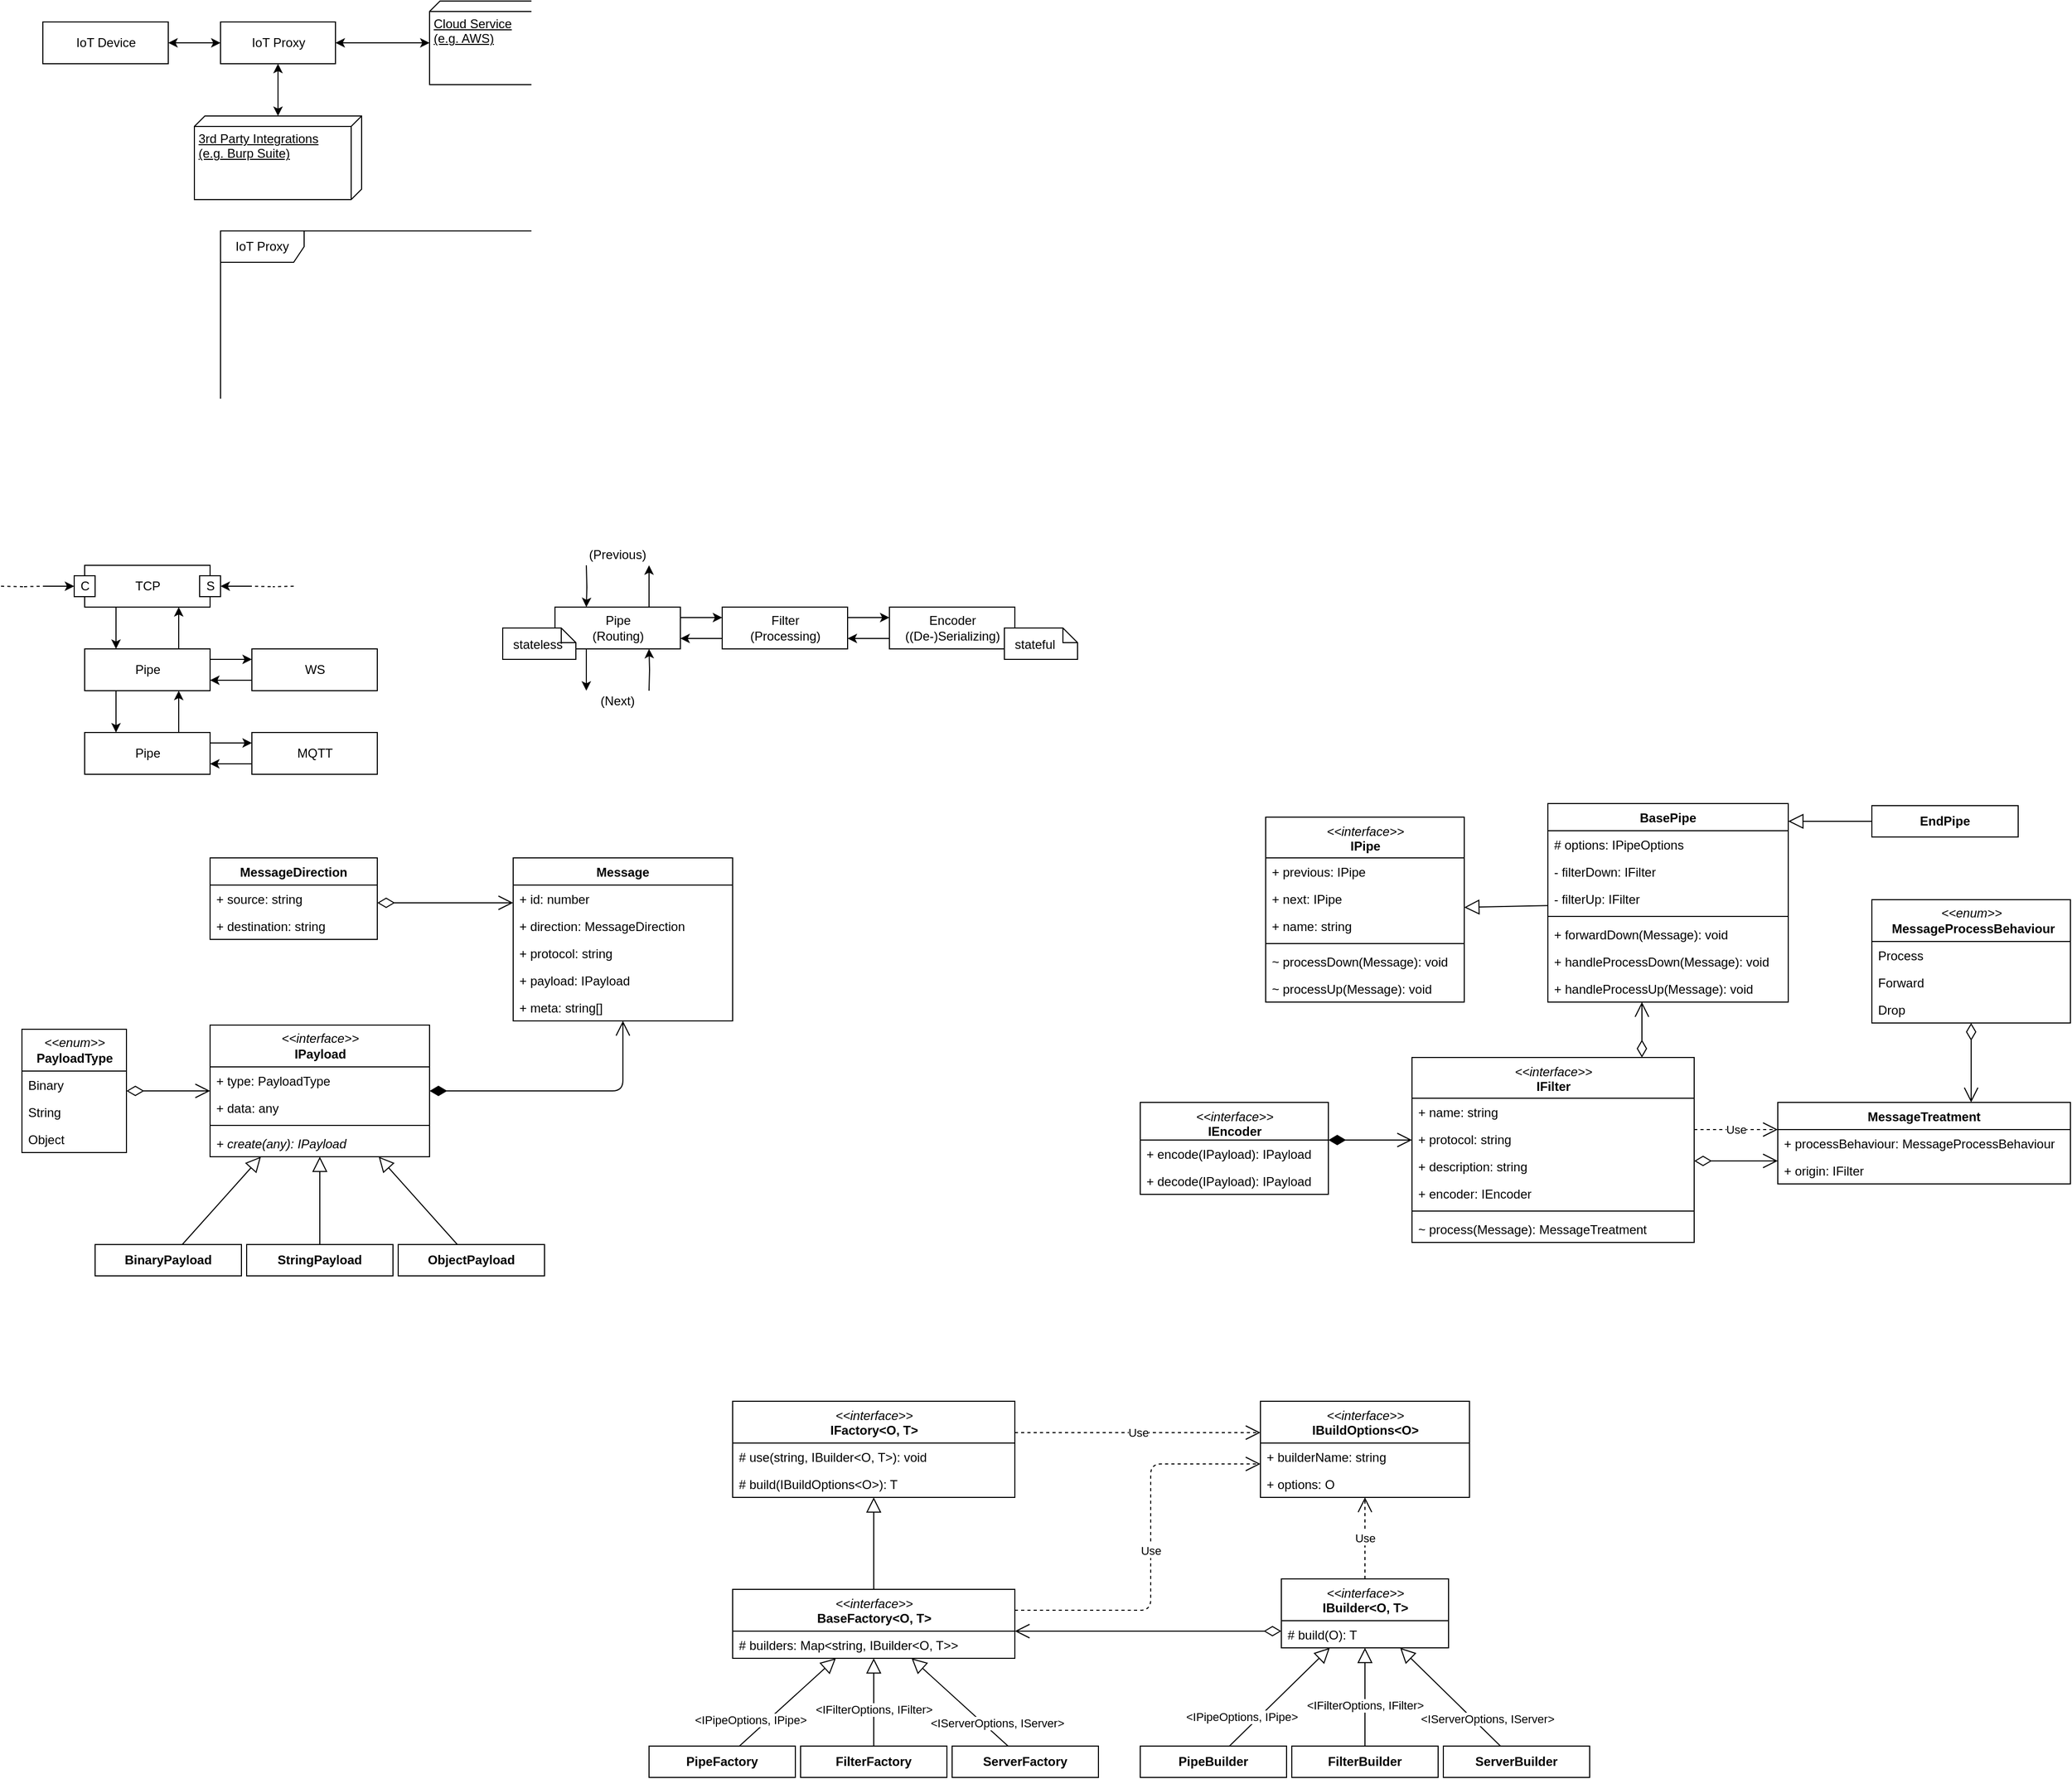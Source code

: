 <mxfile version="14.5.1" type="device"><diagram name="Page-1" id="e7e014a7-5840-1c2e-5031-d8a46d1fe8dd"><mxGraphModel dx="1384" dy="956" grid="1" gridSize="10" guides="1" tooltips="1" connect="1" arrows="1" fold="1" page="1" pageScale="1" pageWidth="1169" pageHeight="826" background="#ffffff" math="0" shadow="0"><root><mxCell id="0"/><mxCell id="1" parent="0"/><mxCell id="iKlDt2fpIuwEE6-8J945-50" style="edgeStyle=orthogonalEdgeStyle;rounded=0;orthogonalLoop=1;jettySize=auto;html=1;startArrow=classic;startFill=1;" parent="1" source="iKlDt2fpIuwEE6-8J945-46" target="MWTmTmemKWHhDhyooU7f-3" edge="1"><mxGeometry relative="1" as="geometry"><mxPoint x="320" y="140" as="targetPoint"/></mxGeometry></mxCell><mxCell id="iKlDt2fpIuwEE6-8J945-46" value="IoT Device" style="html=1;" parent="1" vertex="1"><mxGeometry x="190" y="120" width="120" height="40" as="geometry"/></mxCell><mxCell id="iKlDt2fpIuwEE6-8J945-71" style="edgeStyle=orthogonalEdgeStyle;rounded=0;orthogonalLoop=1;jettySize=auto;html=1;exitX=1;exitY=0.25;exitDx=0;exitDy=0;entryX=0;entryY=0.25;entryDx=0;entryDy=0;" parent="1" source="iKlDt2fpIuwEE6-8J945-68" target="iKlDt2fpIuwEE6-8J945-69" edge="1"><mxGeometry relative="1" as="geometry"/></mxCell><mxCell id="iKlDt2fpIuwEE6-8J945-78" style="edgeStyle=orthogonalEdgeStyle;rounded=0;orthogonalLoop=1;jettySize=auto;html=1;exitX=0.75;exitY=0;exitDx=0;exitDy=0;entryX=0.75;entryY=1;entryDx=0;entryDy=0;" parent="1" source="iKlDt2fpIuwEE6-8J945-68" target="iKlDt2fpIuwEE6-8J945-74" edge="1"><mxGeometry relative="1" as="geometry"/></mxCell><mxCell id="iKlDt2fpIuwEE6-8J945-68" value="Pipe" style="html=1;" parent="1" vertex="1"><mxGeometry x="230" y="800" width="120" height="40" as="geometry"/></mxCell><mxCell id="iKlDt2fpIuwEE6-8J945-72" style="edgeStyle=orthogonalEdgeStyle;rounded=0;orthogonalLoop=1;jettySize=auto;html=1;exitX=0;exitY=0.75;exitDx=0;exitDy=0;entryX=1;entryY=0.75;entryDx=0;entryDy=0;" parent="1" source="iKlDt2fpIuwEE6-8J945-69" target="iKlDt2fpIuwEE6-8J945-68" edge="1"><mxGeometry relative="1" as="geometry"/></mxCell><mxCell id="iKlDt2fpIuwEE6-8J945-69" value="MQTT" style="html=1;" parent="1" vertex="1"><mxGeometry x="390" y="800" width="120" height="40" as="geometry"/></mxCell><mxCell id="iKlDt2fpIuwEE6-8J945-77" style="edgeStyle=orthogonalEdgeStyle;rounded=0;orthogonalLoop=1;jettySize=auto;html=1;exitX=0.25;exitY=1;exitDx=0;exitDy=0;entryX=0.25;entryY=0;entryDx=0;entryDy=0;" parent="1" source="iKlDt2fpIuwEE6-8J945-74" target="iKlDt2fpIuwEE6-8J945-68" edge="1"><mxGeometry relative="1" as="geometry"/></mxCell><mxCell id="iKlDt2fpIuwEE6-8J945-97" style="edgeStyle=orthogonalEdgeStyle;rounded=0;orthogonalLoop=1;jettySize=auto;html=1;exitX=0.75;exitY=0;exitDx=0;exitDy=0;entryX=0.75;entryY=1;entryDx=0;entryDy=0;" parent="1" source="iKlDt2fpIuwEE6-8J945-74" target="iKlDt2fpIuwEE6-8J945-76" edge="1"><mxGeometry relative="1" as="geometry"/></mxCell><mxCell id="iKlDt2fpIuwEE6-8J945-101" style="edgeStyle=orthogonalEdgeStyle;rounded=0;orthogonalLoop=1;jettySize=auto;html=1;exitX=1;exitY=0.25;exitDx=0;exitDy=0;entryX=0;entryY=0.25;entryDx=0;entryDy=0;" parent="1" source="iKlDt2fpIuwEE6-8J945-74" target="iKlDt2fpIuwEE6-8J945-100" edge="1"><mxGeometry relative="1" as="geometry"/></mxCell><mxCell id="iKlDt2fpIuwEE6-8J945-74" value="Pipe" style="html=1;" parent="1" vertex="1"><mxGeometry x="230" y="720" width="120" height="40" as="geometry"/></mxCell><mxCell id="iKlDt2fpIuwEE6-8J945-96" style="edgeStyle=orthogonalEdgeStyle;rounded=0;orthogonalLoop=1;jettySize=auto;html=1;exitX=0.25;exitY=1;exitDx=0;exitDy=0;entryX=0.25;entryY=0;entryDx=0;entryDy=0;" parent="1" source="iKlDt2fpIuwEE6-8J945-76" target="iKlDt2fpIuwEE6-8J945-74" edge="1"><mxGeometry relative="1" as="geometry"/></mxCell><mxCell id="iKlDt2fpIuwEE6-8J945-76" value="TCP" style="html=1;" parent="1" vertex="1"><mxGeometry x="230" y="640" width="120" height="40" as="geometry"/></mxCell><mxCell id="iKlDt2fpIuwEE6-8J945-82" style="edgeStyle=orthogonalEdgeStyle;rounded=0;orthogonalLoop=1;jettySize=auto;html=1;exitX=0.75;exitY=0;exitDx=0;exitDy=0;entryX=0.75;entryY=1;entryDx=0;entryDy=0;" parent="1" source="iKlDt2fpIuwEE6-8J945-83" edge="1"><mxGeometry relative="1" as="geometry"><mxPoint x="770" y="640" as="targetPoint"/></mxGeometry></mxCell><mxCell id="iKlDt2fpIuwEE6-8J945-83" value="Pipe&lt;br&gt;(Routing)" style="html=1;" parent="1" vertex="1"><mxGeometry x="680" y="680" width="120" height="40" as="geometry"/></mxCell><mxCell id="iKlDt2fpIuwEE6-8J945-84" style="edgeStyle=orthogonalEdgeStyle;rounded=0;orthogonalLoop=1;jettySize=auto;html=1;entryX=0.25;entryY=0;entryDx=0;entryDy=0;" parent="1" target="iKlDt2fpIuwEE6-8J945-83" edge="1"><mxGeometry relative="1" as="geometry"><mxPoint x="710" y="640" as="sourcePoint"/></mxGeometry></mxCell><mxCell id="iKlDt2fpIuwEE6-8J945-86" value="(Previous)" style="text;html=1;strokeColor=none;fillColor=none;align=center;verticalAlign=middle;whiteSpace=wrap;rounded=0;" parent="1" vertex="1"><mxGeometry x="720" y="620" width="40" height="20" as="geometry"/></mxCell><mxCell id="iKlDt2fpIuwEE6-8J945-87" style="edgeStyle=orthogonalEdgeStyle;rounded=0;orthogonalLoop=1;jettySize=auto;html=1;exitX=0.25;exitY=1;exitDx=0;exitDy=0;" parent="1" source="iKlDt2fpIuwEE6-8J945-83" edge="1"><mxGeometry relative="1" as="geometry"><mxPoint x="720" y="650" as="sourcePoint"/><mxPoint x="710" y="760" as="targetPoint"/></mxGeometry></mxCell><mxCell id="iKlDt2fpIuwEE6-8J945-88" style="edgeStyle=orthogonalEdgeStyle;rounded=0;orthogonalLoop=1;jettySize=auto;html=1;entryX=0.75;entryY=1;entryDx=0;entryDy=0;" parent="1" target="iKlDt2fpIuwEE6-8J945-83" edge="1"><mxGeometry relative="1" as="geometry"><mxPoint x="770" y="760" as="sourcePoint"/><mxPoint x="780" y="650" as="targetPoint"/></mxGeometry></mxCell><mxCell id="iKlDt2fpIuwEE6-8J945-89" value="(Next)" style="text;html=1;strokeColor=none;fillColor=none;align=center;verticalAlign=middle;whiteSpace=wrap;rounded=0;" parent="1" vertex="1"><mxGeometry x="720" y="760" width="40" height="20" as="geometry"/></mxCell><mxCell id="iKlDt2fpIuwEE6-8J945-93" style="edgeStyle=orthogonalEdgeStyle;rounded=0;orthogonalLoop=1;jettySize=auto;html=1;exitX=1;exitY=0.25;exitDx=0;exitDy=0;entryX=0;entryY=0.25;entryDx=0;entryDy=0;" parent="1" source="iKlDt2fpIuwEE6-8J945-83" target="MWTmTmemKWHhDhyooU7f-8" edge="1"><mxGeometry relative="1" as="geometry"><mxPoint x="370" y="620" as="sourcePoint"/><mxPoint x="840" y="690" as="targetPoint"/></mxGeometry></mxCell><mxCell id="iKlDt2fpIuwEE6-8J945-95" style="edgeStyle=orthogonalEdgeStyle;rounded=0;orthogonalLoop=1;jettySize=auto;html=1;entryX=1;entryY=0.75;entryDx=0;entryDy=0;exitX=0;exitY=0.75;exitDx=0;exitDy=0;" parent="1" source="MWTmTmemKWHhDhyooU7f-8" target="iKlDt2fpIuwEE6-8J945-83" edge="1"><mxGeometry relative="1" as="geometry"><mxPoint x="840" y="710" as="sourcePoint"/><mxPoint x="850" y="700" as="targetPoint"/></mxGeometry></mxCell><mxCell id="iKlDt2fpIuwEE6-8J945-98" value="C" style="html=1;" parent="1" vertex="1"><mxGeometry x="220" y="650" width="20" height="20" as="geometry"/></mxCell><mxCell id="MWTmTmemKWHhDhyooU7f-10" style="edgeStyle=orthogonalEdgeStyle;rounded=0;orthogonalLoop=1;jettySize=auto;html=1;startArrow=none;startFill=0;entryX=1;entryY=0.5;entryDx=0;entryDy=0;" parent="1" target="iKlDt2fpIuwEE6-8J945-99" edge="1"><mxGeometry relative="1" as="geometry"><mxPoint x="430" y="660" as="targetPoint"/><mxPoint x="390" y="660" as="sourcePoint"/></mxGeometry></mxCell><mxCell id="iKlDt2fpIuwEE6-8J945-99" value="S" style="html=1;" parent="1" vertex="1"><mxGeometry x="340" y="650" width="20" height="20" as="geometry"/></mxCell><mxCell id="iKlDt2fpIuwEE6-8J945-102" style="edgeStyle=orthogonalEdgeStyle;rounded=0;orthogonalLoop=1;jettySize=auto;html=1;exitX=0;exitY=0.75;exitDx=0;exitDy=0;entryX=1;entryY=0.75;entryDx=0;entryDy=0;" parent="1" source="iKlDt2fpIuwEE6-8J945-100" target="iKlDt2fpIuwEE6-8J945-74" edge="1"><mxGeometry relative="1" as="geometry"/></mxCell><mxCell id="iKlDt2fpIuwEE6-8J945-100" value="WS" style="html=1;" parent="1" vertex="1"><mxGeometry x="390" y="720" width="120" height="40" as="geometry"/></mxCell><mxCell id="MWTmTmemKWHhDhyooU7f-1" value="3rd Party Integrations&lt;br&gt;(e.g. Burp Suite)" style="verticalAlign=top;align=left;spacingTop=8;spacingLeft=2;spacingRight=12;shape=cube;size=10;direction=south;fontStyle=4;html=1;" parent="1" vertex="1"><mxGeometry x="335" y="210" width="160" height="80" as="geometry"/></mxCell><mxCell id="MWTmTmemKWHhDhyooU7f-2" value="Cloud Service&lt;br&gt;(e.g. AWS)" style="verticalAlign=top;align=left;spacingTop=8;spacingLeft=2;spacingRight=12;shape=cube;size=10;direction=south;fontStyle=4;html=1;" parent="1" vertex="1"><mxGeometry x="560" y="100" width="130" height="80" as="geometry"/></mxCell><mxCell id="MWTmTmemKWHhDhyooU7f-4" style="edgeStyle=orthogonalEdgeStyle;rounded=0;orthogonalLoop=1;jettySize=auto;html=1;startArrow=classic;startFill=1;" parent="1" source="MWTmTmemKWHhDhyooU7f-3" target="MWTmTmemKWHhDhyooU7f-2" edge="1"><mxGeometry relative="1" as="geometry"/></mxCell><mxCell id="MWTmTmemKWHhDhyooU7f-6" style="edgeStyle=orthogonalEdgeStyle;rounded=0;orthogonalLoop=1;jettySize=auto;html=1;exitX=0.5;exitY=1;exitDx=0;exitDy=0;startArrow=classic;startFill=1;" parent="1" source="MWTmTmemKWHhDhyooU7f-3" target="MWTmTmemKWHhDhyooU7f-1" edge="1"><mxGeometry relative="1" as="geometry"/></mxCell><mxCell id="MWTmTmemKWHhDhyooU7f-3" value="IoT Proxy" style="html=1;" parent="1" vertex="1"><mxGeometry x="360" y="120" width="110" height="40" as="geometry"/></mxCell><mxCell id="MWTmTmemKWHhDhyooU7f-7" value="IoT Proxy" style="shape=umlFrame;whiteSpace=wrap;html=1;width=80;height=30;" parent="1" vertex="1"><mxGeometry x="360" y="320" width="300" height="200" as="geometry"/></mxCell><mxCell id="MWTmTmemKWHhDhyooU7f-8" value="Filter&lt;br&gt;(Processing)" style="html=1;" parent="1" vertex="1"><mxGeometry x="840" y="680" width="120" height="40" as="geometry"/></mxCell><mxCell id="MWTmTmemKWHhDhyooU7f-11" style="edgeStyle=orthogonalEdgeStyle;rounded=0;orthogonalLoop=1;jettySize=auto;html=1;startArrow=none;startFill=0;entryX=0;entryY=0.5;entryDx=0;entryDy=0;" parent="1" target="iKlDt2fpIuwEE6-8J945-98" edge="1"><mxGeometry relative="1" as="geometry"><mxPoint x="370" y="670" as="targetPoint"/><mxPoint x="190" y="660" as="sourcePoint"/></mxGeometry></mxCell><mxCell id="MWTmTmemKWHhDhyooU7f-12" style="edgeStyle=orthogonalEdgeStyle;rounded=0;orthogonalLoop=1;jettySize=auto;html=1;startArrow=none;startFill=0;endArrow=none;endFill=0;dashed=1;" parent="1" edge="1"><mxGeometry relative="1" as="geometry"><mxPoint x="390" y="660" as="targetPoint"/><mxPoint x="430" y="660" as="sourcePoint"/></mxGeometry></mxCell><mxCell id="MWTmTmemKWHhDhyooU7f-13" style="edgeStyle=orthogonalEdgeStyle;rounded=0;orthogonalLoop=1;jettySize=auto;html=1;startArrow=none;startFill=0;endArrow=none;endFill=0;dashed=1;" parent="1" edge="1"><mxGeometry relative="1" as="geometry"><mxPoint x="190" y="660" as="targetPoint"/><mxPoint x="150" y="660" as="sourcePoint"/></mxGeometry></mxCell><mxCell id="MWTmTmemKWHhDhyooU7f-27" value="Message" style="swimlane;fontStyle=1;childLayout=stackLayout;horizontal=1;startSize=26;fillColor=none;horizontalStack=0;resizeParent=1;resizeParentMax=0;resizeLast=0;collapsible=1;marginBottom=0;" parent="1" vertex="1"><mxGeometry x="640" y="920" width="210" height="156" as="geometry"/></mxCell><mxCell id="MWTmTmemKWHhDhyooU7f-28" value="+ id: number" style="text;strokeColor=none;fillColor=none;align=left;verticalAlign=top;spacingLeft=4;spacingRight=4;overflow=hidden;rotatable=0;points=[[0,0.5],[1,0.5]];portConstraint=eastwest;" parent="MWTmTmemKWHhDhyooU7f-27" vertex="1"><mxGeometry y="26" width="210" height="26" as="geometry"/></mxCell><mxCell id="MWTmTmemKWHhDhyooU7f-29" value="+ direction: MessageDirection" style="text;strokeColor=none;fillColor=none;align=left;verticalAlign=top;spacingLeft=4;spacingRight=4;overflow=hidden;rotatable=0;points=[[0,0.5],[1,0.5]];portConstraint=eastwest;" parent="MWTmTmemKWHhDhyooU7f-27" vertex="1"><mxGeometry y="52" width="210" height="26" as="geometry"/></mxCell><mxCell id="MWTmTmemKWHhDhyooU7f-30" value="+ protocol: string" style="text;strokeColor=none;fillColor=none;align=left;verticalAlign=top;spacingLeft=4;spacingRight=4;overflow=hidden;rotatable=0;points=[[0,0.5],[1,0.5]];portConstraint=eastwest;" parent="MWTmTmemKWHhDhyooU7f-27" vertex="1"><mxGeometry y="78" width="210" height="26" as="geometry"/></mxCell><mxCell id="MWTmTmemKWHhDhyooU7f-31" value="+ payload: IPayload" style="text;strokeColor=none;fillColor=none;align=left;verticalAlign=top;spacingLeft=4;spacingRight=4;overflow=hidden;rotatable=0;points=[[0,0.5],[1,0.5]];portConstraint=eastwest;" parent="MWTmTmemKWHhDhyooU7f-27" vertex="1"><mxGeometry y="104" width="210" height="26" as="geometry"/></mxCell><mxCell id="MWTmTmemKWHhDhyooU7f-32" value="+ meta: string[]" style="text;strokeColor=none;fillColor=none;align=left;verticalAlign=top;spacingLeft=4;spacingRight=4;overflow=hidden;rotatable=0;points=[[0,0.5],[1,0.5]];portConstraint=eastwest;" parent="MWTmTmemKWHhDhyooU7f-27" vertex="1"><mxGeometry y="130" width="210" height="26" as="geometry"/></mxCell><mxCell id="MWTmTmemKWHhDhyooU7f-40" value="stateless" style="shape=note;whiteSpace=wrap;html=1;size=14;verticalAlign=top;align=left;spacingTop=2;spacingLeft=8;" parent="1" vertex="1"><mxGeometry x="630" y="700" width="70" height="30" as="geometry"/></mxCell><mxCell id="kEnRgQY86cDcih0Kn-0B-5" value="Encoder&lt;br&gt;((De-)Serializing)" style="html=1;" vertex="1" parent="1"><mxGeometry x="1000" y="680" width="120" height="40" as="geometry"/></mxCell><mxCell id="kEnRgQY86cDcih0Kn-0B-6" style="edgeStyle=orthogonalEdgeStyle;rounded=0;orthogonalLoop=1;jettySize=auto;html=1;" edge="1" parent="1" source="MWTmTmemKWHhDhyooU7f-8" target="kEnRgQY86cDcih0Kn-0B-5"><mxGeometry relative="1" as="geometry"><mxPoint x="810" y="700" as="sourcePoint"/><mxPoint x="850" y="700" as="targetPoint"/><Array as="points"><mxPoint x="980" y="690"/><mxPoint x="980" y="690"/></Array></mxGeometry></mxCell><mxCell id="kEnRgQY86cDcih0Kn-0B-7" style="edgeStyle=orthogonalEdgeStyle;rounded=0;orthogonalLoop=1;jettySize=auto;html=1;" edge="1" parent="1" source="kEnRgQY86cDcih0Kn-0B-5" target="MWTmTmemKWHhDhyooU7f-8"><mxGeometry relative="1" as="geometry"><mxPoint x="850" y="720" as="sourcePoint"/><mxPoint x="810" y="720" as="targetPoint"/><Array as="points"><mxPoint x="980" y="710"/><mxPoint x="980" y="710"/></Array></mxGeometry></mxCell><mxCell id="MWTmTmemKWHhDhyooU7f-39" value="stateful" style="shape=note;whiteSpace=wrap;html=1;size=14;verticalAlign=top;align=left;spacingTop=2;spacingLeft=8;" parent="1" vertex="1"><mxGeometry x="1110" y="700" width="70" height="30" as="geometry"/></mxCell><mxCell id="kEnRgQY86cDcih0Kn-0B-14" value="&lt;i style=&quot;font-weight: normal&quot;&gt;&amp;lt;&amp;lt;interface&amp;gt;&amp;gt;&lt;/i&gt;&lt;br&gt;IPipe" style="swimlane;fontStyle=1;align=center;verticalAlign=top;childLayout=stackLayout;horizontal=1;startSize=39;horizontalStack=0;resizeParent=1;resizeParentMax=0;resizeLast=0;collapsible=1;marginBottom=0;html=1;" vertex="1" parent="1"><mxGeometry x="1360" y="881" width="190" height="177" as="geometry"/></mxCell><mxCell id="kEnRgQY86cDcih0Kn-0B-15" value="+ previous: IPipe" style="text;strokeColor=none;fillColor=none;align=left;verticalAlign=top;spacingLeft=4;spacingRight=4;overflow=hidden;rotatable=0;points=[[0,0.5],[1,0.5]];portConstraint=eastwest;" vertex="1" parent="kEnRgQY86cDcih0Kn-0B-14"><mxGeometry y="39" width="190" height="26" as="geometry"/></mxCell><mxCell id="kEnRgQY86cDcih0Kn-0B-19" value="+ next: IPipe" style="text;strokeColor=none;fillColor=none;align=left;verticalAlign=top;spacingLeft=4;spacingRight=4;overflow=hidden;rotatable=0;points=[[0,0.5],[1,0.5]];portConstraint=eastwest;" vertex="1" parent="kEnRgQY86cDcih0Kn-0B-14"><mxGeometry y="65" width="190" height="26" as="geometry"/></mxCell><mxCell id="kEnRgQY86cDcih0Kn-0B-21" value="+ name: string" style="text;strokeColor=none;fillColor=none;align=left;verticalAlign=top;spacingLeft=4;spacingRight=4;overflow=hidden;rotatable=0;points=[[0,0.5],[1,0.5]];portConstraint=eastwest;" vertex="1" parent="kEnRgQY86cDcih0Kn-0B-14"><mxGeometry y="91" width="190" height="26" as="geometry"/></mxCell><mxCell id="kEnRgQY86cDcih0Kn-0B-16" value="" style="line;strokeWidth=1;fillColor=none;align=left;verticalAlign=middle;spacingTop=-1;spacingLeft=3;spacingRight=3;rotatable=0;labelPosition=right;points=[];portConstraint=eastwest;" vertex="1" parent="kEnRgQY86cDcih0Kn-0B-14"><mxGeometry y="117" width="190" height="8" as="geometry"/></mxCell><mxCell id="kEnRgQY86cDcih0Kn-0B-17" value="~ processDown(Message): void" style="text;strokeColor=none;fillColor=none;align=left;verticalAlign=top;spacingLeft=4;spacingRight=4;overflow=hidden;rotatable=0;points=[[0,0.5],[1,0.5]];portConstraint=eastwest;" vertex="1" parent="kEnRgQY86cDcih0Kn-0B-14"><mxGeometry y="125" width="190" height="26" as="geometry"/></mxCell><mxCell id="kEnRgQY86cDcih0Kn-0B-24" value="~ processUp(Message): void" style="text;strokeColor=none;fillColor=none;align=left;verticalAlign=top;spacingLeft=4;spacingRight=4;overflow=hidden;rotatable=0;points=[[0,0.5],[1,0.5]];portConstraint=eastwest;" vertex="1" parent="kEnRgQY86cDcih0Kn-0B-14"><mxGeometry y="151" width="190" height="26" as="geometry"/></mxCell><mxCell id="kEnRgQY86cDcih0Kn-0B-25" value="MessageDirection" style="swimlane;fontStyle=1;childLayout=stackLayout;horizontal=1;startSize=26;fillColor=none;horizontalStack=0;resizeParent=1;resizeParentMax=0;resizeLast=0;collapsible=1;marginBottom=0;" vertex="1" parent="1"><mxGeometry x="350" y="920" width="160" height="78" as="geometry"/></mxCell><mxCell id="kEnRgQY86cDcih0Kn-0B-26" value="+ source: string" style="text;strokeColor=none;fillColor=none;align=left;verticalAlign=top;spacingLeft=4;spacingRight=4;overflow=hidden;rotatable=0;points=[[0,0.5],[1,0.5]];portConstraint=eastwest;" vertex="1" parent="kEnRgQY86cDcih0Kn-0B-25"><mxGeometry y="26" width="160" height="26" as="geometry"/></mxCell><mxCell id="kEnRgQY86cDcih0Kn-0B-27" value="+ destination: string" style="text;strokeColor=none;fillColor=none;align=left;verticalAlign=top;spacingLeft=4;spacingRight=4;overflow=hidden;rotatable=0;points=[[0,0.5],[1,0.5]];portConstraint=eastwest;" vertex="1" parent="kEnRgQY86cDcih0Kn-0B-25"><mxGeometry y="52" width="160" height="26" as="geometry"/></mxCell><mxCell id="kEnRgQY86cDcih0Kn-0B-31" value="&lt;i style=&quot;font-weight: normal&quot;&gt;&amp;lt;&amp;lt;interface&amp;gt;&amp;gt;&lt;/i&gt;&lt;br&gt;IPayload" style="swimlane;fontStyle=1;childLayout=stackLayout;horizontal=1;startSize=40;fillColor=none;horizontalStack=0;resizeParent=1;resizeParentMax=0;resizeLast=0;collapsible=1;marginBottom=0;html=1;" vertex="1" parent="1"><mxGeometry x="350" y="1080" width="210" height="126" as="geometry"/></mxCell><mxCell id="kEnRgQY86cDcih0Kn-0B-32" value="+ type: PayloadType" style="text;strokeColor=none;fillColor=none;align=left;verticalAlign=top;spacingLeft=4;spacingRight=4;overflow=hidden;rotatable=0;points=[[0,0.5],[1,0.5]];portConstraint=eastwest;" vertex="1" parent="kEnRgQY86cDcih0Kn-0B-31"><mxGeometry y="40" width="210" height="26" as="geometry"/></mxCell><mxCell id="kEnRgQY86cDcih0Kn-0B-33" value="+ data: any" style="text;strokeColor=none;fillColor=none;align=left;verticalAlign=top;spacingLeft=4;spacingRight=4;overflow=hidden;rotatable=0;points=[[0,0.5],[1,0.5]];portConstraint=eastwest;" vertex="1" parent="kEnRgQY86cDcih0Kn-0B-31"><mxGeometry y="66" width="210" height="26" as="geometry"/></mxCell><mxCell id="kEnRgQY86cDcih0Kn-0B-34" value="" style="line;strokeWidth=1;fillColor=none;align=left;verticalAlign=middle;spacingTop=-1;spacingLeft=3;spacingRight=3;rotatable=0;labelPosition=right;points=[];portConstraint=eastwest;" vertex="1" parent="kEnRgQY86cDcih0Kn-0B-31"><mxGeometry y="92" width="210" height="8" as="geometry"/></mxCell><mxCell id="kEnRgQY86cDcih0Kn-0B-35" value="+ create(any): IPayload" style="text;strokeColor=none;fillColor=none;align=left;verticalAlign=top;spacingLeft=4;spacingRight=4;overflow=hidden;rotatable=0;points=[[0,0.5],[1,0.5]];portConstraint=eastwest;fontStyle=2" vertex="1" parent="kEnRgQY86cDcih0Kn-0B-31"><mxGeometry y="100" width="210" height="26" as="geometry"/></mxCell><mxCell id="kEnRgQY86cDcih0Kn-0B-42" value="BinaryPayload" style="rounded=0;whiteSpace=wrap;html=1;fontStyle=1" vertex="1" parent="1"><mxGeometry x="240" y="1290" width="140" height="30" as="geometry"/></mxCell><mxCell id="kEnRgQY86cDcih0Kn-0B-43" value="StringPayload" style="rounded=0;whiteSpace=wrap;html=1;fontStyle=1" vertex="1" parent="1"><mxGeometry x="385" y="1290" width="140" height="30" as="geometry"/></mxCell><mxCell id="kEnRgQY86cDcih0Kn-0B-44" value="ObjectPayload" style="rounded=0;whiteSpace=wrap;html=1;fontStyle=1" vertex="1" parent="1"><mxGeometry x="530" y="1290" width="140" height="30" as="geometry"/></mxCell><mxCell id="kEnRgQY86cDcih0Kn-0B-45" value="" style="endArrow=block;endFill=0;endSize=12;html=1;" edge="1" parent="1" source="kEnRgQY86cDcih0Kn-0B-42" target="kEnRgQY86cDcih0Kn-0B-31"><mxGeometry width="160" relative="1" as="geometry"><mxPoint x="400" y="1320" as="sourcePoint"/><mxPoint x="560" y="1320" as="targetPoint"/></mxGeometry></mxCell><mxCell id="kEnRgQY86cDcih0Kn-0B-46" value="" style="endArrow=block;endFill=0;endSize=12;html=1;" edge="1" parent="1" source="kEnRgQY86cDcih0Kn-0B-43" target="kEnRgQY86cDcih0Kn-0B-31"><mxGeometry width="160" relative="1" as="geometry"><mxPoint x="394.817" y="1250" as="sourcePoint"/><mxPoint x="407.018" y="1212" as="targetPoint"/></mxGeometry></mxCell><mxCell id="kEnRgQY86cDcih0Kn-0B-47" value="" style="endArrow=block;endFill=0;endSize=12;html=1;" edge="1" parent="1" source="kEnRgQY86cDcih0Kn-0B-44" target="kEnRgQY86cDcih0Kn-0B-31"><mxGeometry width="160" relative="1" as="geometry"><mxPoint x="532.798" y="1250" as="sourcePoint"/><mxPoint x="489.22" y="1212" as="targetPoint"/></mxGeometry></mxCell><mxCell id="kEnRgQY86cDcih0Kn-0B-48" value="" style="endArrow=open;html=1;endSize=12;startArrow=diamondThin;startSize=14;startFill=1;edgeStyle=orthogonalEdgeStyle;align=left;verticalAlign=bottom;" edge="1" parent="1" source="kEnRgQY86cDcih0Kn-0B-31" target="MWTmTmemKWHhDhyooU7f-27"><mxGeometry x="-0.404" y="26" relative="1" as="geometry"><mxPoint x="560" y="1150" as="sourcePoint"/><mxPoint x="720" y="1150" as="targetPoint"/><mxPoint as="offset"/></mxGeometry></mxCell><mxCell id="kEnRgQY86cDcih0Kn-0B-49" value="" style="endArrow=open;html=1;endSize=12;startArrow=diamondThin;startSize=14;startFill=0;edgeStyle=orthogonalEdgeStyle;align=left;verticalAlign=bottom;" edge="1" parent="1" source="kEnRgQY86cDcih0Kn-0B-25" target="MWTmTmemKWHhDhyooU7f-27"><mxGeometry x="-0.404" y="26" relative="1" as="geometry"><mxPoint x="530" y="1116" as="sourcePoint"/><mxPoint x="705" y="1056" as="targetPoint"/><mxPoint as="offset"/><Array as="points"><mxPoint x="610" y="963"/><mxPoint x="610" y="963"/></Array></mxGeometry></mxCell><mxCell id="kEnRgQY86cDcih0Kn-0B-60" value="BasePipe" style="swimlane;fontStyle=1;align=center;verticalAlign=top;childLayout=stackLayout;horizontal=1;startSize=26;horizontalStack=0;resizeParent=1;resizeParentMax=0;resizeLast=0;collapsible=1;marginBottom=0;" vertex="1" parent="1"><mxGeometry x="1630" y="868" width="230" height="190" as="geometry"/></mxCell><mxCell id="kEnRgQY86cDcih0Kn-0B-61" value="# options: IPipeOptions" style="text;strokeColor=none;fillColor=none;align=left;verticalAlign=top;spacingLeft=4;spacingRight=4;overflow=hidden;rotatable=0;points=[[0,0.5],[1,0.5]];portConstraint=eastwest;" vertex="1" parent="kEnRgQY86cDcih0Kn-0B-60"><mxGeometry y="26" width="230" height="26" as="geometry"/></mxCell><mxCell id="kEnRgQY86cDcih0Kn-0B-62" value="- filterDown: IFilter" style="text;strokeColor=none;fillColor=none;align=left;verticalAlign=top;spacingLeft=4;spacingRight=4;overflow=hidden;rotatable=0;points=[[0,0.5],[1,0.5]];portConstraint=eastwest;" vertex="1" parent="kEnRgQY86cDcih0Kn-0B-60"><mxGeometry y="52" width="230" height="26" as="geometry"/></mxCell><mxCell id="kEnRgQY86cDcih0Kn-0B-63" value="- filterUp: IFilter" style="text;strokeColor=none;fillColor=none;align=left;verticalAlign=top;spacingLeft=4;spacingRight=4;overflow=hidden;rotatable=0;points=[[0,0.5],[1,0.5]];portConstraint=eastwest;" vertex="1" parent="kEnRgQY86cDcih0Kn-0B-60"><mxGeometry y="78" width="230" height="26" as="geometry"/></mxCell><mxCell id="kEnRgQY86cDcih0Kn-0B-64" value="" style="line;strokeWidth=1;fillColor=none;align=left;verticalAlign=middle;spacingTop=-1;spacingLeft=3;spacingRight=3;rotatable=0;labelPosition=right;points=[];portConstraint=eastwest;" vertex="1" parent="kEnRgQY86cDcih0Kn-0B-60"><mxGeometry y="104" width="230" height="8" as="geometry"/></mxCell><mxCell id="kEnRgQY86cDcih0Kn-0B-65" value="+ forwardDown(Message): void" style="text;strokeColor=none;fillColor=none;align=left;verticalAlign=top;spacingLeft=4;spacingRight=4;overflow=hidden;rotatable=0;points=[[0,0.5],[1,0.5]];portConstraint=eastwest;" vertex="1" parent="kEnRgQY86cDcih0Kn-0B-60"><mxGeometry y="112" width="230" height="26" as="geometry"/></mxCell><mxCell id="kEnRgQY86cDcih0Kn-0B-67" value="+ handleProcessDown(Message): void" style="text;strokeColor=none;fillColor=none;align=left;verticalAlign=top;spacingLeft=4;spacingRight=4;overflow=hidden;rotatable=0;points=[[0,0.5],[1,0.5]];portConstraint=eastwest;" vertex="1" parent="kEnRgQY86cDcih0Kn-0B-60"><mxGeometry y="138" width="230" height="26" as="geometry"/></mxCell><mxCell id="kEnRgQY86cDcih0Kn-0B-66" value="+ handleProcessUp(Message): void" style="text;strokeColor=none;fillColor=none;align=left;verticalAlign=top;spacingLeft=4;spacingRight=4;overflow=hidden;rotatable=0;points=[[0,0.5],[1,0.5]];portConstraint=eastwest;" vertex="1" parent="kEnRgQY86cDcih0Kn-0B-60"><mxGeometry y="164" width="230" height="26" as="geometry"/></mxCell><mxCell id="kEnRgQY86cDcih0Kn-0B-68" value="" style="endArrow=block;endFill=0;endSize=12;html=1;" edge="1" parent="1" source="kEnRgQY86cDcih0Kn-0B-60" target="kEnRgQY86cDcih0Kn-0B-14"><mxGeometry width="160" relative="1" as="geometry"><mxPoint x="1049.906" y="1260" as="sourcePoint"/><mxPoint x="961.352" y="1172" as="targetPoint"/></mxGeometry></mxCell><mxCell id="kEnRgQY86cDcih0Kn-0B-74" value="&lt;b&gt;EndPipe&lt;/b&gt;" style="rounded=0;whiteSpace=wrap;html=1;" vertex="1" parent="1"><mxGeometry x="1940" y="870" width="140" height="30" as="geometry"/></mxCell><mxCell id="kEnRgQY86cDcih0Kn-0B-75" value="" style="endArrow=block;endFill=0;endSize=12;html=1;edgeStyle=orthogonalEdgeStyle;" edge="1" parent="1" source="kEnRgQY86cDcih0Kn-0B-74" target="kEnRgQY86cDcih0Kn-0B-60"><mxGeometry width="160" relative="1" as="geometry"><mxPoint x="1620" y="969" as="sourcePoint"/><mxPoint x="1560" y="969" as="targetPoint"/><Array as="points"><mxPoint x="1920" y="885"/><mxPoint x="1920" y="885"/></Array></mxGeometry></mxCell><mxCell id="kEnRgQY86cDcih0Kn-0B-77" value="&lt;i style=&quot;font-weight: normal&quot;&gt;&amp;lt;&amp;lt;interface&amp;gt;&amp;gt;&lt;/i&gt;&lt;br&gt;IFilter" style="swimlane;fontStyle=1;align=center;verticalAlign=top;childLayout=stackLayout;horizontal=1;startSize=39;horizontalStack=0;resizeParent=1;resizeParentMax=0;resizeLast=0;collapsible=1;marginBottom=0;html=1;" vertex="1" parent="1"><mxGeometry x="1500" y="1111" width="270" height="177" as="geometry"/></mxCell><mxCell id="kEnRgQY86cDcih0Kn-0B-78" value="+ name: string" style="text;strokeColor=none;fillColor=none;align=left;verticalAlign=top;spacingLeft=4;spacingRight=4;overflow=hidden;rotatable=0;points=[[0,0.5],[1,0.5]];portConstraint=eastwest;" vertex="1" parent="kEnRgQY86cDcih0Kn-0B-77"><mxGeometry y="39" width="270" height="26" as="geometry"/></mxCell><mxCell id="kEnRgQY86cDcih0Kn-0B-79" value="+ protocol: string" style="text;strokeColor=none;fillColor=none;align=left;verticalAlign=top;spacingLeft=4;spacingRight=4;overflow=hidden;rotatable=0;points=[[0,0.5],[1,0.5]];portConstraint=eastwest;" vertex="1" parent="kEnRgQY86cDcih0Kn-0B-77"><mxGeometry y="65" width="270" height="26" as="geometry"/></mxCell><mxCell id="kEnRgQY86cDcih0Kn-0B-80" value="+ description: string" style="text;strokeColor=none;fillColor=none;align=left;verticalAlign=top;spacingLeft=4;spacingRight=4;overflow=hidden;rotatable=0;points=[[0,0.5],[1,0.5]];portConstraint=eastwest;" vertex="1" parent="kEnRgQY86cDcih0Kn-0B-77"><mxGeometry y="91" width="270" height="26" as="geometry"/></mxCell><mxCell id="kEnRgQY86cDcih0Kn-0B-84" value="+ encoder: IEncoder" style="text;strokeColor=none;fillColor=none;align=left;verticalAlign=top;spacingLeft=4;spacingRight=4;overflow=hidden;rotatable=0;points=[[0,0.5],[1,0.5]];portConstraint=eastwest;" vertex="1" parent="kEnRgQY86cDcih0Kn-0B-77"><mxGeometry y="117" width="270" height="26" as="geometry"/></mxCell><mxCell id="kEnRgQY86cDcih0Kn-0B-81" value="" style="line;strokeWidth=1;fillColor=none;align=left;verticalAlign=middle;spacingTop=-1;spacingLeft=3;spacingRight=3;rotatable=0;labelPosition=right;points=[];portConstraint=eastwest;" vertex="1" parent="kEnRgQY86cDcih0Kn-0B-77"><mxGeometry y="143" width="270" height="8" as="geometry"/></mxCell><mxCell id="kEnRgQY86cDcih0Kn-0B-82" value="~ process(Message): MessageTreatment" style="text;strokeColor=none;fillColor=none;align=left;verticalAlign=top;spacingLeft=4;spacingRight=4;overflow=hidden;rotatable=0;points=[[0,0.5],[1,0.5]];portConstraint=eastwest;" vertex="1" parent="kEnRgQY86cDcih0Kn-0B-77"><mxGeometry y="151" width="270" height="26" as="geometry"/></mxCell><mxCell id="kEnRgQY86cDcih0Kn-0B-85" value="&lt;span style=&quot;font-weight: normal&quot;&gt;&lt;i&gt;&amp;lt;&amp;lt;enum&amp;gt;&amp;gt;&lt;/i&gt;&lt;/span&gt;&lt;br&gt;PayloadType" style="swimlane;fontStyle=1;childLayout=stackLayout;horizontal=1;startSize=40;fillColor=none;horizontalStack=0;resizeParent=1;resizeParentMax=0;resizeLast=0;collapsible=1;marginBottom=0;html=1;" vertex="1" parent="1"><mxGeometry x="170" y="1084" width="100" height="118" as="geometry"/></mxCell><mxCell id="kEnRgQY86cDcih0Kn-0B-86" value="Binary" style="text;strokeColor=none;fillColor=none;align=left;verticalAlign=top;spacingLeft=4;spacingRight=4;overflow=hidden;rotatable=0;points=[[0,0.5],[1,0.5]];portConstraint=eastwest;" vertex="1" parent="kEnRgQY86cDcih0Kn-0B-85"><mxGeometry y="40" width="100" height="26" as="geometry"/></mxCell><mxCell id="kEnRgQY86cDcih0Kn-0B-87" value="String" style="text;strokeColor=none;fillColor=none;align=left;verticalAlign=top;spacingLeft=4;spacingRight=4;overflow=hidden;rotatable=0;points=[[0,0.5],[1,0.5]];portConstraint=eastwest;" vertex="1" parent="kEnRgQY86cDcih0Kn-0B-85"><mxGeometry y="66" width="100" height="26" as="geometry"/></mxCell><mxCell id="kEnRgQY86cDcih0Kn-0B-88" value="Object" style="text;strokeColor=none;fillColor=none;align=left;verticalAlign=top;spacingLeft=4;spacingRight=4;overflow=hidden;rotatable=0;points=[[0,0.5],[1,0.5]];portConstraint=eastwest;" vertex="1" parent="kEnRgQY86cDcih0Kn-0B-85"><mxGeometry y="92" width="100" height="26" as="geometry"/></mxCell><mxCell id="kEnRgQY86cDcih0Kn-0B-89" value="" style="endArrow=open;html=1;endSize=12;startArrow=diamondThin;startSize=14;startFill=0;edgeStyle=orthogonalEdgeStyle;align=left;verticalAlign=bottom;" edge="1" parent="1" source="kEnRgQY86cDcih0Kn-0B-85" target="kEnRgQY86cDcih0Kn-0B-31"><mxGeometry x="-0.404" y="26" relative="1" as="geometry"><mxPoint x="570" y="1186" as="sourcePoint"/><mxPoint x="230" y="1176" as="targetPoint"/><mxPoint as="offset"/><Array as="points"><mxPoint x="240" y="1176"/></Array></mxGeometry></mxCell><mxCell id="kEnRgQY86cDcih0Kn-0B-92" value="&lt;span style=&quot;font-weight: normal&quot;&gt;&lt;i&gt;&amp;lt;&amp;lt;enum&amp;gt;&amp;gt;&lt;/i&gt;&lt;/span&gt;&lt;br&gt;&amp;nbsp;MessageProcessBehaviour" style="swimlane;fontStyle=1;childLayout=stackLayout;horizontal=1;startSize=40;fillColor=none;horizontalStack=0;resizeParent=1;resizeParentMax=0;resizeLast=0;collapsible=1;marginBottom=0;html=1;" vertex="1" parent="1"><mxGeometry x="1940" y="960" width="190" height="118" as="geometry"/></mxCell><mxCell id="kEnRgQY86cDcih0Kn-0B-93" value="Process" style="text;strokeColor=none;fillColor=none;align=left;verticalAlign=top;spacingLeft=4;spacingRight=4;overflow=hidden;rotatable=0;points=[[0,0.5],[1,0.5]];portConstraint=eastwest;" vertex="1" parent="kEnRgQY86cDcih0Kn-0B-92"><mxGeometry y="40" width="190" height="26" as="geometry"/></mxCell><mxCell id="kEnRgQY86cDcih0Kn-0B-94" value="Forward" style="text;strokeColor=none;fillColor=none;align=left;verticalAlign=top;spacingLeft=4;spacingRight=4;overflow=hidden;rotatable=0;points=[[0,0.5],[1,0.5]];portConstraint=eastwest;" vertex="1" parent="kEnRgQY86cDcih0Kn-0B-92"><mxGeometry y="66" width="190" height="26" as="geometry"/></mxCell><mxCell id="kEnRgQY86cDcih0Kn-0B-95" value="Drop" style="text;strokeColor=none;fillColor=none;align=left;verticalAlign=top;spacingLeft=4;spacingRight=4;overflow=hidden;rotatable=0;points=[[0,0.5],[1,0.5]];portConstraint=eastwest;" vertex="1" parent="kEnRgQY86cDcih0Kn-0B-92"><mxGeometry y="92" width="190" height="26" as="geometry"/></mxCell><mxCell id="kEnRgQY86cDcih0Kn-0B-100" value="MessageTreatment" style="swimlane;fontStyle=1;align=center;verticalAlign=top;childLayout=stackLayout;horizontal=1;startSize=26;horizontalStack=0;resizeParent=1;resizeParentMax=0;resizeLast=0;collapsible=1;marginBottom=0;" vertex="1" parent="1"><mxGeometry x="1850" y="1154" width="280" height="78" as="geometry"/></mxCell><mxCell id="kEnRgQY86cDcih0Kn-0B-101" value="+ processBehaviour: MessageProcessBehaviour" style="text;strokeColor=none;fillColor=none;align=left;verticalAlign=top;spacingLeft=4;spacingRight=4;overflow=hidden;rotatable=0;points=[[0,0.5],[1,0.5]];portConstraint=eastwest;" vertex="1" parent="kEnRgQY86cDcih0Kn-0B-100"><mxGeometry y="26" width="280" height="26" as="geometry"/></mxCell><mxCell id="kEnRgQY86cDcih0Kn-0B-102" value="+ origin: IFilter" style="text;strokeColor=none;fillColor=none;align=left;verticalAlign=top;spacingLeft=4;spacingRight=4;overflow=hidden;rotatable=0;points=[[0,0.5],[1,0.5]];portConstraint=eastwest;" vertex="1" parent="kEnRgQY86cDcih0Kn-0B-100"><mxGeometry y="52" width="280" height="26" as="geometry"/></mxCell><mxCell id="kEnRgQY86cDcih0Kn-0B-103" value="" style="endArrow=open;html=1;endSize=12;startArrow=diamondThin;startSize=14;startFill=0;edgeStyle=orthogonalEdgeStyle;align=left;verticalAlign=bottom;" edge="1" parent="1" source="kEnRgQY86cDcih0Kn-0B-92" target="kEnRgQY86cDcih0Kn-0B-100"><mxGeometry x="-0.404" y="26" relative="1" as="geometry"><mxPoint x="1050" y="1186" as="sourcePoint"/><mxPoint x="1185" y="1051" as="targetPoint"/><mxPoint as="offset"/><Array as="points"><mxPoint x="2035" y="1182"/></Array></mxGeometry></mxCell><mxCell id="kEnRgQY86cDcih0Kn-0B-106" value="Use" style="endArrow=open;endSize=12;dashed=1;html=1;edgeStyle=orthogonalEdgeStyle;" edge="1" parent="1" source="kEnRgQY86cDcih0Kn-0B-77" target="kEnRgQY86cDcih0Kn-0B-100"><mxGeometry width="160" relative="1" as="geometry"><mxPoint x="1370" y="973" as="sourcePoint"/><mxPoint x="1290" y="973" as="targetPoint"/><Array as="points"><mxPoint x="1790" y="1180"/><mxPoint x="1790" y="1180"/></Array></mxGeometry></mxCell><mxCell id="kEnRgQY86cDcih0Kn-0B-108" value="" style="endArrow=open;html=1;endSize=12;startArrow=diamondThin;startSize=14;startFill=0;edgeStyle=orthogonalEdgeStyle;align=left;verticalAlign=bottom;" edge="1" parent="1" source="kEnRgQY86cDcih0Kn-0B-77" target="kEnRgQY86cDcih0Kn-0B-100"><mxGeometry x="-0.404" y="26" relative="1" as="geometry"><mxPoint x="1690.0" y="1389" as="sourcePoint"/><mxPoint x="1595.0" y="1389" as="targetPoint"/><mxPoint as="offset"/><Array as="points"><mxPoint x="1830" y="1210"/><mxPoint x="1830" y="1210"/></Array></mxGeometry></mxCell><mxCell id="kEnRgQY86cDcih0Kn-0B-111" value="" style="endArrow=open;html=1;endSize=12;startArrow=diamondThin;startSize=14;startFill=0;edgeStyle=orthogonalEdgeStyle;align=left;verticalAlign=bottom;" edge="1" parent="1" source="kEnRgQY86cDcih0Kn-0B-77" target="kEnRgQY86cDcih0Kn-0B-60"><mxGeometry x="-0.404" y="26" relative="1" as="geometry"><mxPoint x="1950" y="917.0" as="sourcePoint"/><mxPoint x="1870" y="917.0" as="targetPoint"/><mxPoint as="offset"/><Array as="points"><mxPoint x="1720" y="1090"/><mxPoint x="1720" y="1090"/></Array></mxGeometry></mxCell><mxCell id="kEnRgQY86cDcih0Kn-0B-114" value="&lt;i style=&quot;font-weight: normal&quot;&gt;&amp;lt;&amp;lt;interface&amp;gt;&amp;gt;&lt;/i&gt;&lt;br&gt;IEncoder" style="swimlane;fontStyle=1;align=center;verticalAlign=top;childLayout=stackLayout;horizontal=1;startSize=36;horizontalStack=0;resizeParent=1;resizeParentMax=0;resizeLast=0;collapsible=1;marginBottom=0;html=1;" vertex="1" parent="1"><mxGeometry x="1240" y="1154" width="180" height="88" as="geometry"/></mxCell><mxCell id="kEnRgQY86cDcih0Kn-0B-120" value="+ encode(IPayload): IPayload" style="text;strokeColor=none;fillColor=none;align=left;verticalAlign=top;spacingLeft=4;spacingRight=4;overflow=hidden;rotatable=0;points=[[0,0.5],[1,0.5]];portConstraint=eastwest;" vertex="1" parent="kEnRgQY86cDcih0Kn-0B-114"><mxGeometry y="36" width="180" height="26" as="geometry"/></mxCell><mxCell id="kEnRgQY86cDcih0Kn-0B-121" value="+ decode(IPayload): IPayload" style="text;strokeColor=none;fillColor=none;align=left;verticalAlign=top;spacingLeft=4;spacingRight=4;overflow=hidden;rotatable=0;points=[[0,0.5],[1,0.5]];portConstraint=eastwest;" vertex="1" parent="kEnRgQY86cDcih0Kn-0B-114"><mxGeometry y="62" width="180" height="26" as="geometry"/></mxCell><mxCell id="kEnRgQY86cDcih0Kn-0B-122" value="" style="endArrow=open;html=1;endSize=12;startArrow=diamondThin;startSize=14;startFill=1;edgeStyle=orthogonalEdgeStyle;align=left;verticalAlign=bottom;" edge="1" parent="1" source="kEnRgQY86cDcih0Kn-0B-114" target="kEnRgQY86cDcih0Kn-0B-77"><mxGeometry x="-0.404" y="26" relative="1" as="geometry"><mxPoint x="1050" y="1186" as="sourcePoint"/><mxPoint x="1185" y="1051" as="targetPoint"/><mxPoint as="offset"/><Array as="points"><mxPoint x="1440" y="1190"/><mxPoint x="1440" y="1190"/></Array></mxGeometry></mxCell><mxCell id="kEnRgQY86cDcih0Kn-0B-124" value="&lt;i style=&quot;font-weight: normal&quot;&gt;&amp;lt;&amp;lt;interface&amp;gt;&amp;gt;&lt;/i&gt;&lt;br&gt;IFactory&amp;lt;O, T&amp;gt;" style="swimlane;fontStyle=1;align=center;verticalAlign=top;childLayout=stackLayout;horizontal=1;startSize=40;horizontalStack=0;resizeParent=1;resizeParentMax=0;resizeLast=0;collapsible=1;marginBottom=0;html=1;" vertex="1" parent="1"><mxGeometry x="850" y="1440" width="270" height="92" as="geometry"/></mxCell><mxCell id="kEnRgQY86cDcih0Kn-0B-127" value="# use(string, IBuilder&lt;O, T&gt;): void" style="text;strokeColor=none;fillColor=none;align=left;verticalAlign=top;spacingLeft=4;spacingRight=4;overflow=hidden;rotatable=0;points=[[0,0.5],[1,0.5]];portConstraint=eastwest;" vertex="1" parent="kEnRgQY86cDcih0Kn-0B-124"><mxGeometry y="40" width="270" height="26" as="geometry"/></mxCell><mxCell id="kEnRgQY86cDcih0Kn-0B-130" value="# build(IBuildOptions&lt;O&gt;): T" style="text;strokeColor=none;fillColor=none;align=left;verticalAlign=top;spacingLeft=4;spacingRight=4;overflow=hidden;rotatable=0;points=[[0,0.5],[1,0.5]];portConstraint=eastwest;" vertex="1" parent="kEnRgQY86cDcih0Kn-0B-124"><mxGeometry y="66" width="270" height="26" as="geometry"/></mxCell><mxCell id="kEnRgQY86cDcih0Kn-0B-131" value="&lt;i style=&quot;font-weight: normal&quot;&gt;&amp;lt;&amp;lt;interface&amp;gt;&amp;gt;&lt;/i&gt;&lt;br&gt;IBuildOptions&amp;lt;O&amp;gt;" style="swimlane;fontStyle=1;align=center;verticalAlign=top;childLayout=stackLayout;horizontal=1;startSize=40;horizontalStack=0;resizeParent=1;resizeParentMax=0;resizeLast=0;collapsible=1;marginBottom=0;html=1;" vertex="1" parent="1"><mxGeometry x="1355" y="1440" width="200" height="92" as="geometry"/></mxCell><mxCell id="kEnRgQY86cDcih0Kn-0B-132" value="+ builderName: string" style="text;strokeColor=none;fillColor=none;align=left;verticalAlign=top;spacingLeft=4;spacingRight=4;overflow=hidden;rotatable=0;points=[[0,0.5],[1,0.5]];portConstraint=eastwest;" vertex="1" parent="kEnRgQY86cDcih0Kn-0B-131"><mxGeometry y="40" width="200" height="26" as="geometry"/></mxCell><mxCell id="kEnRgQY86cDcih0Kn-0B-133" value="+ options: O" style="text;strokeColor=none;fillColor=none;align=left;verticalAlign=top;spacingLeft=4;spacingRight=4;overflow=hidden;rotatable=0;points=[[0,0.5],[1,0.5]];portConstraint=eastwest;" vertex="1" parent="kEnRgQY86cDcih0Kn-0B-131"><mxGeometry y="66" width="200" height="26" as="geometry"/></mxCell><mxCell id="kEnRgQY86cDcih0Kn-0B-134" value="&lt;i style=&quot;font-weight: normal&quot;&gt;&amp;lt;&amp;lt;interface&amp;gt;&amp;gt;&lt;/i&gt;&lt;br&gt;IBuilder&amp;lt;O, T&amp;gt;" style="swimlane;fontStyle=1;align=center;verticalAlign=top;childLayout=stackLayout;horizontal=1;startSize=40;horizontalStack=0;resizeParent=1;resizeParentMax=0;resizeLast=0;collapsible=1;marginBottom=0;html=1;" vertex="1" parent="1"><mxGeometry x="1375" y="1610" width="160" height="66" as="geometry"/></mxCell><mxCell id="kEnRgQY86cDcih0Kn-0B-135" value="# build(O): T" style="text;strokeColor=none;fillColor=none;align=left;verticalAlign=top;spacingLeft=4;spacingRight=4;overflow=hidden;rotatable=0;points=[[0,0.5],[1,0.5]];portConstraint=eastwest;" vertex="1" parent="kEnRgQY86cDcih0Kn-0B-134"><mxGeometry y="40" width="160" height="26" as="geometry"/></mxCell><mxCell id="kEnRgQY86cDcih0Kn-0B-137" value="&lt;i style=&quot;font-weight: normal&quot;&gt;&amp;lt;&amp;lt;interface&amp;gt;&amp;gt;&lt;/i&gt;&lt;br&gt;BaseFactory&amp;lt;O, T&amp;gt;" style="swimlane;fontStyle=1;align=center;verticalAlign=top;childLayout=stackLayout;horizontal=1;startSize=40;horizontalStack=0;resizeParent=1;resizeParentMax=0;resizeLast=0;collapsible=1;marginBottom=0;html=1;" vertex="1" parent="1"><mxGeometry x="850" y="1620" width="270" height="66" as="geometry"/></mxCell><mxCell id="kEnRgQY86cDcih0Kn-0B-138" value="# builders: Map&lt;string, IBuilder&lt;O, T&gt;&gt;" style="text;strokeColor=none;fillColor=none;align=left;verticalAlign=top;spacingLeft=4;spacingRight=4;overflow=hidden;rotatable=0;points=[[0,0.5],[1,0.5]];portConstraint=eastwest;" vertex="1" parent="kEnRgQY86cDcih0Kn-0B-137"><mxGeometry y="40" width="270" height="26" as="geometry"/></mxCell><mxCell id="kEnRgQY86cDcih0Kn-0B-139" value="" style="endArrow=block;endFill=0;endSize=12;html=1;" edge="1" parent="1" source="kEnRgQY86cDcih0Kn-0B-137" target="kEnRgQY86cDcih0Kn-0B-124"><mxGeometry width="160" relative="1" as="geometry"><mxPoint x="465" y="1300" as="sourcePoint"/><mxPoint x="465" y="1242" as="targetPoint"/></mxGeometry></mxCell><mxCell id="kEnRgQY86cDcih0Kn-0B-140" value="" style="endArrow=open;html=1;endSize=12;startArrow=diamondThin;startSize=14;startFill=0;edgeStyle=orthogonalEdgeStyle;align=left;verticalAlign=bottom;" edge="1" parent="1" source="kEnRgQY86cDcih0Kn-0B-134" target="kEnRgQY86cDcih0Kn-0B-137"><mxGeometry x="-0.404" y="26" relative="1" as="geometry"><mxPoint x="1130" y="1170" as="sourcePoint"/><mxPoint x="1275" y="1108" as="targetPoint"/><mxPoint as="offset"/><Array as="points"><mxPoint x="1200" y="1660"/><mxPoint x="1200" y="1660"/></Array></mxGeometry></mxCell><mxCell id="kEnRgQY86cDcih0Kn-0B-141" value="Use" style="endArrow=open;endSize=12;dashed=1;html=1;edgeStyle=orthogonalEdgeStyle;" edge="1" parent="1" source="kEnRgQY86cDcih0Kn-0B-134" target="kEnRgQY86cDcih0Kn-0B-131"><mxGeometry width="160" relative="1" as="geometry"><mxPoint x="1130" y="1170" as="sourcePoint"/><mxPoint x="1210" y="1170" as="targetPoint"/><Array as="points"><mxPoint x="1450" y="1520"/><mxPoint x="1450" y="1520"/></Array></mxGeometry></mxCell><mxCell id="kEnRgQY86cDcih0Kn-0B-142" value="Use" style="endArrow=open;endSize=12;dashed=1;html=1;edgeStyle=orthogonalEdgeStyle;" edge="1" parent="1" source="kEnRgQY86cDcih0Kn-0B-137" target="kEnRgQY86cDcih0Kn-0B-131"><mxGeometry width="160" relative="1" as="geometry"><mxPoint x="1305" y="1570" as="sourcePoint"/><mxPoint x="1305" y="1528" as="targetPoint"/><Array as="points"><mxPoint x="1250" y="1640"/><mxPoint x="1250" y="1500"/></Array></mxGeometry></mxCell><mxCell id="kEnRgQY86cDcih0Kn-0B-143" value="Use" style="endArrow=open;endSize=12;dashed=1;html=1;edgeStyle=orthogonalEdgeStyle;" edge="1" parent="1" source="kEnRgQY86cDcih0Kn-0B-124" target="kEnRgQY86cDcih0Kn-0B-131"><mxGeometry width="160" relative="1" as="geometry"><mxPoint x="1090" y="1610" as="sourcePoint"/><mxPoint x="1260" y="1528" as="targetPoint"/><Array as="points"><mxPoint x="1260" y="1470"/><mxPoint x="1260" y="1470"/></Array></mxGeometry></mxCell><mxCell id="kEnRgQY86cDcih0Kn-0B-146" value="" style="endArrow=block;endFill=0;endSize=12;html=1;" edge="1" parent="1" source="kEnRgQY86cDcih0Kn-0B-148" target="kEnRgQY86cDcih0Kn-0B-137"><mxGeometry width="160" relative="1" as="geometry"><mxPoint x="985" y="1760" as="sourcePoint"/><mxPoint x="995" y="1548" as="targetPoint"/></mxGeometry></mxCell><mxCell id="kEnRgQY86cDcih0Kn-0B-147" value="&amp;lt;IFilterOptions, IFilter&amp;gt;" style="edgeLabel;html=1;align=center;verticalAlign=middle;resizable=0;points=[];" vertex="1" connectable="0" parent="kEnRgQY86cDcih0Kn-0B-146"><mxGeometry x="-0.341" y="2" relative="1" as="geometry"><mxPoint x="2" y="-8" as="offset"/></mxGeometry></mxCell><mxCell id="kEnRgQY86cDcih0Kn-0B-148" value="&lt;b&gt;FilterFactory&lt;/b&gt;" style="rounded=0;whiteSpace=wrap;html=1;" vertex="1" parent="1"><mxGeometry x="915" y="1770" width="140" height="30" as="geometry"/></mxCell><mxCell id="kEnRgQY86cDcih0Kn-0B-150" value="&lt;b&gt;PipeFactory&lt;/b&gt;" style="rounded=0;whiteSpace=wrap;html=1;" vertex="1" parent="1"><mxGeometry x="770" y="1770" width="140" height="30" as="geometry"/></mxCell><mxCell id="kEnRgQY86cDcih0Kn-0B-151" value="" style="endArrow=block;endFill=0;endSize=12;html=1;" edge="1" parent="1" source="kEnRgQY86cDcih0Kn-0B-150" target="kEnRgQY86cDcih0Kn-0B-137"><mxGeometry width="160" relative="1" as="geometry"><mxPoint x="995" y="1750" as="sourcePoint"/><mxPoint x="995" y="1682" as="targetPoint"/></mxGeometry></mxCell><mxCell id="kEnRgQY86cDcih0Kn-0B-152" value="&amp;lt;IPipeOptions, IPipe&amp;gt;" style="edgeLabel;html=1;align=center;verticalAlign=middle;resizable=0;points=[];" vertex="1" connectable="0" parent="kEnRgQY86cDcih0Kn-0B-151"><mxGeometry x="-0.341" y="2" relative="1" as="geometry"><mxPoint x="-18.68" y="3.9" as="offset"/></mxGeometry></mxCell><mxCell id="kEnRgQY86cDcih0Kn-0B-153" value="&lt;b&gt;ServerFactory&lt;/b&gt;" style="rounded=0;whiteSpace=wrap;html=1;" vertex="1" parent="1"><mxGeometry x="1060" y="1770" width="140" height="30" as="geometry"/></mxCell><mxCell id="kEnRgQY86cDcih0Kn-0B-154" value="" style="endArrow=block;endFill=0;endSize=12;html=1;" edge="1" parent="1" source="kEnRgQY86cDcih0Kn-0B-153" target="kEnRgQY86cDcih0Kn-0B-137"><mxGeometry width="160" relative="1" as="geometry"><mxPoint x="869.954" y="1750" as="sourcePoint"/><mxPoint x="960.413" y="1682" as="targetPoint"/></mxGeometry></mxCell><mxCell id="kEnRgQY86cDcih0Kn-0B-155" value="&amp;lt;IServerOptions, IServer&amp;gt;" style="edgeLabel;html=1;align=center;verticalAlign=middle;resizable=0;points=[];" vertex="1" connectable="0" parent="kEnRgQY86cDcih0Kn-0B-154"><mxGeometry x="-0.341" y="2" relative="1" as="geometry"><mxPoint x="20.73" y="3.9" as="offset"/></mxGeometry></mxCell><mxCell id="kEnRgQY86cDcih0Kn-0B-156" value="&lt;b&gt;PipeBuilder&lt;/b&gt;" style="rounded=0;whiteSpace=wrap;html=1;" vertex="1" parent="1"><mxGeometry x="1240" y="1770" width="140" height="30" as="geometry"/></mxCell><mxCell id="kEnRgQY86cDcih0Kn-0B-157" value="&lt;b&gt;FilterBuilder&lt;/b&gt;" style="rounded=0;whiteSpace=wrap;html=1;" vertex="1" parent="1"><mxGeometry x="1385" y="1770" width="140" height="30" as="geometry"/></mxCell><mxCell id="kEnRgQY86cDcih0Kn-0B-158" value="&lt;b&gt;ServerBuilder&lt;/b&gt;" style="rounded=0;whiteSpace=wrap;html=1;" vertex="1" parent="1"><mxGeometry x="1530" y="1770" width="140" height="30" as="geometry"/></mxCell><mxCell id="kEnRgQY86cDcih0Kn-0B-159" value="" style="endArrow=block;endFill=0;endSize=12;html=1;" edge="1" parent="1" source="kEnRgQY86cDcih0Kn-0B-156" target="kEnRgQY86cDcih0Kn-0B-134"><mxGeometry width="160" relative="1" as="geometry"><mxPoint x="869.954" y="1730" as="sourcePoint"/><mxPoint x="960.413" y="1662" as="targetPoint"/></mxGeometry></mxCell><mxCell id="kEnRgQY86cDcih0Kn-0B-160" value="&amp;lt;IPipeOptions, IPipe&amp;gt;" style="edgeLabel;html=1;align=center;verticalAlign=middle;resizable=0;points=[];" vertex="1" connectable="0" parent="kEnRgQY86cDcih0Kn-0B-159"><mxGeometry x="-0.341" y="2" relative="1" as="geometry"><mxPoint x="-18.68" y="3.9" as="offset"/></mxGeometry></mxCell><mxCell id="kEnRgQY86cDcih0Kn-0B-161" value="" style="endArrow=block;endFill=0;endSize=12;html=1;" edge="1" parent="1" source="kEnRgQY86cDcih0Kn-0B-157" target="kEnRgQY86cDcih0Kn-0B-134"><mxGeometry width="160" relative="1" as="geometry"><mxPoint x="995" y="1730" as="sourcePoint"/><mxPoint x="995" y="1662" as="targetPoint"/></mxGeometry></mxCell><mxCell id="kEnRgQY86cDcih0Kn-0B-162" value="&amp;lt;IFilterOptions, IFilter&amp;gt;" style="edgeLabel;html=1;align=center;verticalAlign=middle;resizable=0;points=[];" vertex="1" connectable="0" parent="kEnRgQY86cDcih0Kn-0B-161"><mxGeometry x="-0.341" y="2" relative="1" as="geometry"><mxPoint x="2" y="-8" as="offset"/></mxGeometry></mxCell><mxCell id="kEnRgQY86cDcih0Kn-0B-163" value="" style="endArrow=block;endFill=0;endSize=12;html=1;" edge="1" parent="1" source="kEnRgQY86cDcih0Kn-0B-158" target="kEnRgQY86cDcih0Kn-0B-134"><mxGeometry width="160" relative="1" as="geometry"><mxPoint x="1120.046" y="1730" as="sourcePoint"/><mxPoint x="1029.587" y="1662" as="targetPoint"/></mxGeometry></mxCell><mxCell id="kEnRgQY86cDcih0Kn-0B-164" value="&amp;lt;IServerOptions, IServer&amp;gt;" style="edgeLabel;html=1;align=center;verticalAlign=middle;resizable=0;points=[];" vertex="1" connectable="0" parent="kEnRgQY86cDcih0Kn-0B-163"><mxGeometry x="-0.341" y="2" relative="1" as="geometry"><mxPoint x="20.73" y="3.9" as="offset"/></mxGeometry></mxCell></root></mxGraphModel></diagram></mxfile>